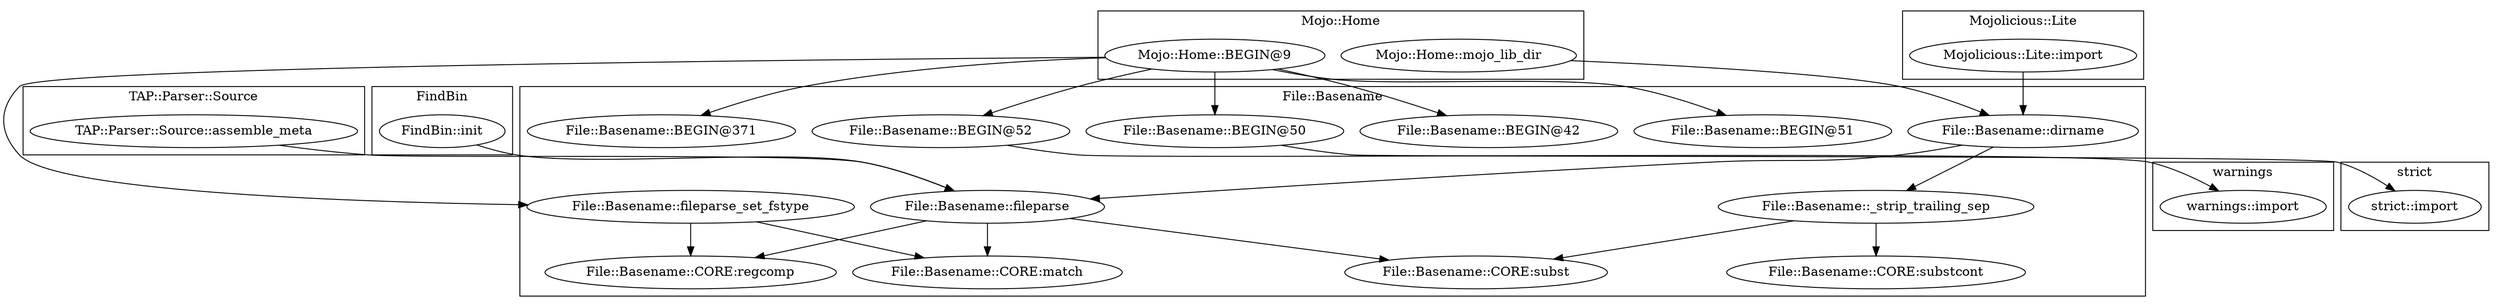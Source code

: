 digraph {
graph [overlap=false]
subgraph cluster_warnings {
	label="warnings";
	"warnings::import";
}
subgraph cluster_strict {
	label="strict";
	"strict::import";
}
subgraph cluster_File_Basename {
	label="File::Basename";
	"File::Basename::BEGIN@52";
	"File::Basename::BEGIN@371";
	"File::Basename::BEGIN@50";
	"File::Basename::dirname";
	"File::Basename::CORE:substcont";
	"File::Basename::fileparse_set_fstype";
	"File::Basename::CORE:subst";
	"File::Basename::BEGIN@42";
	"File::Basename::fileparse";
	"File::Basename::_strip_trailing_sep";
	"File::Basename::CORE:regcomp";
	"File::Basename::CORE:match";
	"File::Basename::BEGIN@51";
}
subgraph cluster_Mojo_Home {
	label="Mojo::Home";
	"Mojo::Home::mojo_lib_dir";
	"Mojo::Home::BEGIN@9";
}
subgraph cluster_TAP_Parser_Source {
	label="TAP::Parser::Source";
	"TAP::Parser::Source::assemble_meta";
}
subgraph cluster_Mojolicious_Lite {
	label="Mojolicious::Lite";
	"Mojolicious::Lite::import";
}
subgraph cluster_FindBin {
	label="FindBin";
	"FindBin::init";
}
"TAP::Parser::Source::assemble_meta" -> "File::Basename::fileparse";
"File::Basename::dirname" -> "File::Basename::fileparse";
"FindBin::init" -> "File::Basename::fileparse";
"Mojo::Home::BEGIN@9" -> "File::Basename::BEGIN@51";
"Mojo::Home::BEGIN@9" -> "File::Basename::BEGIN@371";
"Mojo::Home::BEGIN@9" -> "File::Basename::BEGIN@50";
"File::Basename::fileparse" -> "File::Basename::CORE:subst";
"File::Basename::_strip_trailing_sep" -> "File::Basename::CORE:subst";
"File::Basename::dirname" -> "File::Basename::_strip_trailing_sep";
"Mojo::Home::BEGIN@9" -> "File::Basename::BEGIN@42";
"File::Basename::fileparse" -> "File::Basename::CORE:regcomp";
"File::Basename::fileparse_set_fstype" -> "File::Basename::CORE:regcomp";
"File::Basename::fileparse" -> "File::Basename::CORE:match";
"File::Basename::fileparse_set_fstype" -> "File::Basename::CORE:match";
"Mojo::Home::BEGIN@9" -> "File::Basename::BEGIN@52";
"File::Basename::_strip_trailing_sep" -> "File::Basename::CORE:substcont";
"Mojo::Home::mojo_lib_dir" -> "File::Basename::dirname";
"Mojolicious::Lite::import" -> "File::Basename::dirname";
"Mojo::Home::BEGIN@9" -> "File::Basename::fileparse_set_fstype";
"File::Basename::BEGIN@52" -> "warnings::import";
"File::Basename::BEGIN@50" -> "strict::import";
}
